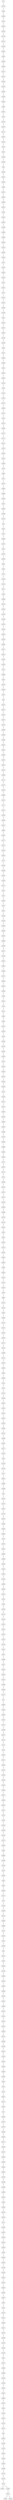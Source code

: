 graph GR{
id_0;
id_1;
id_2;
id_3;
id_4;
id_5;
id_6;
id_7;
id_8;
id_9;
id_10;
id_11;
id_12;
id_13;
id_14;
id_15;
id_16;
id_17;
id_18;
id_19;
id_20;
id_21;
id_22;
id_23;
id_24;
id_25;
id_26;
id_27;
id_28;
id_29;
id_30;
id_31;
id_32;
id_33;
id_34;
id_35;
id_36;
id_37;
id_38;
id_39;
id_40;
id_41;
id_42;
id_43;
id_44;
id_45;
id_46;
id_47;
id_48;
id_49;
id_50;
id_51;
id_52;
id_53;
id_54;
id_55;
id_56;
id_57;
id_58;
id_59;
id_60;
id_61;
id_62;
id_63;
id_64;
id_65;
id_66;
id_67;
id_68;
id_69;
id_70;
id_71;
id_72;
id_73;
id_74;
id_75;
id_76;
id_77;
id_78;
id_79;
id_80;
id_81;
id_82;
id_83;
id_84;
id_85;
id_86;
id_87;
id_88;
id_89;
id_90;
id_91;
id_92;
id_93;
id_94;
id_95;
id_96;
id_97;
id_98;
id_99;
id_100;
id_101;
id_102;
id_103;
id_104;
id_105;
id_106;
id_107;
id_108;
id_109;
id_110;
id_111;
id_112;
id_113;
id_114;
id_115;
id_116;
id_117;
id_118;
id_119;
id_120;
id_121;
id_122;
id_123;
id_124;
id_125;
id_126;
id_127;
id_128;
id_129;
id_130;
id_131;
id_132;
id_133;
id_134;
id_135;
id_136;
id_137;
id_138;
id_139;
id_140;
id_141;
id_142;
id_143;
id_144;
id_145;
id_146;
id_147;
id_148;
id_149;
id_150;
id_151;
id_152;
id_153;
id_154;
id_155;
id_156;
id_157;
id_158;
id_159;
id_160;
id_161;
id_162;
id_163;
id_164;
id_165;
id_166;
id_167;
id_168;
id_169;
id_170;
id_171;
id_172;
id_173;
id_174;
id_175;
id_176;
id_177;
id_178;
id_179;
id_180;
id_181;
id_182;
id_183;
id_184;
id_185;
id_186;
id_187;
id_188;
id_189;
id_190;
id_191;
id_192;
id_193;
id_194;
id_195;
id_196;
id_197;
id_198;
id_199;
id_200;
id_201;
id_202;
id_203;
id_204;
id_205;
id_206;
id_207;
id_208;
id_209;
id_210;
id_211;
id_212;
id_213;
id_214;
id_215;
id_216;
id_217;
id_218;
id_219;
id_220;
id_221;
id_222;
id_223;
id_224;
id_225;
id_226;
id_227;
id_228;
id_229;
id_230;
id_231;
id_232;
id_233;
id_234;
id_235;
id_236;
id_237;
id_238;
id_239;
id_240;
id_241;
id_242;
id_243;
id_244;
id_245;
id_246;
id_247;
id_248;
id_249;
id_250;
id_251;
id_252;
id_253;
id_254;
id_255;
id_256;
id_257;
id_258;
id_259;
id_260;
id_261;
id_262;
id_263;
id_264;
id_265;
id_266;
id_267;
id_268;
id_269;
id_270;
id_271;
id_272;
id_273;
id_274;
id_275;
id_276;
id_277;
id_278;
id_279;
id_280;
id_281;
id_282;
id_283;
id_284;
id_285;
id_286;
id_287;
id_288;
id_289;
id_290;
id_291;
id_292;
id_293;
id_294;
id_295;
id_296;
id_297;
id_298;
id_299;
id_300;
id_301;
id_302;
id_303;
id_304;
id_305;
id_306;
id_307;
id_308;
id_309;
id_310;
id_311;
id_312;
id_313;
id_314;
id_315;
id_316;
id_317;
id_318;
id_319;
id_320;
id_321;
id_322;
id_323;
id_324;
id_325;
id_326;
id_327;
id_328;
id_329;
id_330;
id_331;
id_332;
id_333;
id_334;
id_335;
id_336;
id_337;
id_338;
id_339;
id_340;
id_341;
id_342;
id_343;
id_344;
id_345;
id_346;
id_347;
id_348;
id_349;
id_350;
id_351;
id_352;
id_353;
id_354;
id_355;
id_356;
id_357;
id_358;
id_359;
id_360;
id_361;
id_362;
id_363;
id_364;
id_365;
id_366;
id_367;
id_368;
id_369;
id_370;
id_371;
id_372;
id_373;
id_374;
id_375;
id_376;
id_377;
id_378;
id_379;
id_380;
id_381;
id_382;
id_383;
id_384;
id_385;
id_386;
id_387;
id_388;
id_389;
id_390;
id_391;
id_392;
id_393;
id_394;
id_395;
id_396;
id_397;
id_398;
id_399;
id_400;
id_401;
id_402;
id_403;
id_404;
id_405;
id_406;
id_407;
id_408;
id_409;
id_410;
id_411;
id_412;
id_413;
id_414;
id_415;
id_416;
id_417;
id_418;
id_419;
id_420;
id_421;
id_422;
id_423;
id_424;
id_425;
id_426;
id_427;
id_428;
id_429;
id_430;
id_431;
id_432;
id_433;
id_434;
id_435;
id_436;
id_437;
id_438;
id_439;
id_440;
id_441;
id_442;
id_443;
id_444;
id_445;
id_446;
id_447;
id_448;
id_449;
id_450;
id_451;
id_452;
id_453;
id_454;
id_455;
id_456;
id_457;
id_458;
id_459;
id_460;
id_461;
id_462;
id_463;
id_464;
id_465;
id_466;
id_467;
id_468;
id_469;
id_470;
id_471;
id_472;
id_473;
id_474;
id_475;
id_476;
id_477;
id_478;
id_479;
id_480;
id_481;
id_482;
id_483;
id_484;
id_485;
id_486;
id_487;
id_488;
id_489;
id_490;
id_491;
id_492;
id_493;
id_494;
id_495;
id_496;
id_497;
id_498;
id_499;
id_1--id_253[label=1];
id_253--id_64[label=1];
id_64--id_483[label=1];
id_483--id_44[label=1];
id_44--id_240[label=1];
id_240--id_478[label=1];
id_478--id_218[label=1];
id_218--id_472[label=1];
id_472--id_426[label=1];
id_426--id_402[label=1];
id_402--id_84[label=1];
id_84--id_403[label=1];
id_403--id_304[label=1];
id_304--id_477[label=1];
id_477--id_321[label=1];
id_321--id_424[label=1];
id_424--id_470[label=1];
id_470--id_363[label=1];
id_363--id_200[label=1];
id_200--id_250[label=1];
id_250--id_66[label=1];
id_66--id_391[label=1];
id_391--id_42[label=1];
id_42--id_375[label=1];
id_375--id_232[label=1];
id_232--id_171[label=1];
id_171--id_497[label=1];
id_497--id_124[label=1];
id_124--id_38[label=1];
id_38--id_43[label=1];
id_43--id_183[label=1];
id_183--id_246[label=1];
id_246--id_9[label=1];
id_9--id_354[label=1];
id_354--id_327[label=1];
id_327--id_345[label=1];
id_345--id_98[label=1];
id_98--id_447[label=1];
id_447--id_487[label=1];
id_487--id_389[label=1];
id_389--id_422[label=1];
id_422--id_28[label=1];
id_28--id_181[label=1];
id_181--id_492[label=1];
id_492--id_196[label=1];
id_196--id_458[label=1];
id_458--id_206[label=1];
id_206--id_384[label=1];
id_384--id_324[label=1];
id_324--id_429[label=1];
id_429--id_343[label=1];
id_343--id_51[label=1];
id_51--id_267[label=1];
id_267--id_394[label=1];
id_394--id_319[label=1];
id_319--id_32[label=1];
id_32--id_322[label=1];
id_322--id_21[label=1];
id_21--id_412[label=1];
id_412--id_225[label=1];
id_225--id_330[label=1];
id_330--id_158[label=1];
id_158--id_22[label=1];
id_22--id_104[label=1];
id_104--id_257[label=1];
id_257--id_381[label=1];
id_381--id_140[label=1];
id_140--id_249[label=1];
id_249--id_94[label=1];
id_94--id_97[label=1];
id_97--id_465[label=1];
id_465--id_364[label=1];
id_364--id_93[label=1];
id_93--id_491[label=1];
id_491--id_423[label=1];
id_423--id_414[label=1];
id_414--id_14[label=1];
id_14--id_142[label=1];
id_142--id_353[label=1];
id_353--id_237[label=1];
id_237--id_459[label=1];
id_459--id_137[label=1];
id_137--id_30[label=1];
id_30--id_413[label=1];
id_413--id_285[label=1];
id_285--id_127[label=1];
id_127--id_172[label=1];
id_172--id_312[label=1];
id_312--id_279[label=1];
id_279--id_320[label=1];
id_320--id_332[label=1];
id_332--id_396[label=1];
id_396--id_10[label=1];
id_10--id_80[label=1];
id_80--id_41[label=1];
id_41--id_473[label=1];
id_473--id_463[label=1];
id_463--id_289[label=1];
id_289--id_455[label=1];
id_455--id_87[label=1];
id_87--id_282[label=1];
id_282--id_268[label=1];
id_268--id_216[label=1];
id_216--id_3[label=1];
id_3--id_63[label=1];
id_63--id_31[label=1];
id_31--id_390[label=1];
id_390--id_197[label=1];
id_197--id_91[label=1];
id_91--id_193[label=1];
id_193--id_360[label=1];
id_360--id_62[label=1];
id_62--id_56[label=1];
id_56--id_72[label=1];
id_72--id_103[label=1];
id_103--id_118[label=1];
id_118--id_37[label=1];
id_37--id_50[label=1];
id_50--id_468[label=1];
id_468--id_313[label=1];
id_313--id_335[label=1];
id_335--id_318[label=1];
id_318--id_146[label=1];
id_146--id_278[label=1];
id_278--id_229[label=1];
id_229--id_405[label=1];
id_405--id_190[label=1];
id_190--id_280[label=1];
id_280--id_377[label=1];
id_377--id_441[label=1];
id_441--id_287[label=1];
id_287--id_328[label=1];
id_328--id_23[label=1];
id_23--id_496[label=1];
id_496--id_83[label=1];
id_83--id_315[label=1];
id_315--id_493[label=1];
id_493--id_19[label=1];
id_19--id_6[label=1];
id_6--id_252[label=1];
id_252--id_427[label=1];
id_427--id_110[label=1];
id_110--id_337[label=1];
id_337--id_115[label=1];
id_115--id_486[label=1];
id_486--id_290[label=1];
id_290--id_385[label=1];
id_385--id_341[label=1];
id_341--id_241[label=1];
id_241--id_430[label=1];
id_430--id_307[label=1];
id_307--id_207[label=1];
id_207--id_123[label=1];
id_123--id_466[label=1];
id_466--id_177[label=1];
id_177--id_157[label=1];
id_157--id_235[label=1];
id_235--id_489[label=1];
id_489--id_112[label=1];
id_112--id_77[label=1];
id_77--id_111[label=1];
id_111--id_349[label=1];
id_349--id_264[label=1];
id_264--id_215[label=1];
id_215--id_88[label=1];
id_88--id_397[label=1];
id_397--id_277[label=1];
id_277--id_311[label=1];
id_311--id_195[label=1];
id_195--id_425[label=1];
id_425--id_27[label=1];
id_27--id_100[label=1];
id_100--id_398[label=1];
id_398--id_432[label=1];
id_432--id_236[label=1];
id_236--id_147[label=1];
id_147--id_61[label=1];
id_61--id_74[label=1];
id_74--id_443[label=1];
id_443--id_70[label=1];
id_70--id_81[label=1];
id_81--id_164[label=1];
id_164--id_148[label=1];
id_148--id_359[label=1];
id_359--id_209[label=1];
id_209--id_476[label=1];
id_476--id_286[label=1];
id_286--id_228[label=1];
id_228--id_151[label=1];
id_151--id_150[label=1];
id_150--id_201[label=1];
id_201--id_401[label=1];
id_401--id_266[label=1];
id_266--id_107[label=1];
id_107--id_439[label=1];
id_439--id_205[label=1];
id_205--id_386[label=1];
id_386--id_96[label=1];
id_96--id_167[label=1];
id_167--id_78[label=1];
id_78--id_12[label=1];
id_12--id_69[label=1];
id_69--id_58[label=1];
id_58--id_374[label=1];
id_374--id_329[label=1];
id_329--id_55[label=1];
id_55--id_106[label=1];
id_106--id_132[label=1];
id_132--id_295[label=1];
id_295--id_395[label=1];
id_395--id_16[label=1];
id_16--id_293[label=1];
id_293--id_445[label=1];
id_445--id_475[label=1];
id_475--id_204[label=1];
id_204--id_449[label=1];
id_449--id_13[label=1];
id_13--id_244[label=1];
id_244--id_271[label=1];
id_271--id_275[label=1];
id_275--id_303[label=1];
id_303--id_344[label=1];
id_344--id_356[label=1];
id_356--id_281[label=1];
id_281--id_348[label=1];
id_348--id_270[label=1];
id_270--id_336[label=1];
id_336--id_480[label=1];
id_480--id_382[label=1];
id_382--id_482[label=1];
id_482--id_71[label=1];
id_71--id_352[label=1];
id_352--id_371[label=1];
id_371--id_24[label=1];
id_24--id_239[label=1];
id_239--id_210[label=1];
id_210--id_101[label=1];
id_101--id_174[label=1];
id_174--id_156[label=1];
id_156--id_490[label=1];
id_490--id_488[label=1];
id_488--id_178[label=1];
id_178--id_214[label=1];
id_214--id_231[label=1];
id_231--id_45[label=1];
id_45--id_65[label=1];
id_65--id_265[label=1];
id_265--id_143[label=1];
id_143--id_435[label=1];
id_435--id_452[label=1];
id_452--id_464[label=1];
id_464--id_99[label=1];
id_99--id_393[label=1];
id_393--id_102[label=1];
id_102--id_152[label=1];
id_152--id_379[label=1];
id_379--id_48[label=1];
id_48--id_89[label=1];
id_89--id_155[label=1];
id_155--id_314[label=1];
id_314--id_60[label=1];
id_60--id_284[label=1];
id_284--id_114[label=1];
id_114--id_175[label=1];
id_175--id_120[label=1];
id_120--id_365[label=1];
id_365--id_121[label=1];
id_121--id_135[label=1];
id_135--id_409[label=1];
id_409--id_131[label=1];
id_131--id_416[label=1];
id_416--id_340[label=1];
id_340--id_86[label=1];
id_86--id_436[label=1];
id_436--id_26[label=1];
id_26--id_57[label=1];
id_57--id_122[label=1];
id_122--id_350[label=1];
id_350--id_302[label=1];
id_302--id_310[label=1];
id_310--id_192[label=1];
id_192--id_370[label=1];
id_370--id_420[label=1];
id_420--id_383[label=1];
id_383--id_153[label=1];
id_153--id_469[label=1];
id_469--id_292[label=1];
id_292--id_217[label=1];
id_217--id_130[label=1];
id_130--id_34[label=1];
id_34--id_129[label=1];
id_129--id_134[label=1];
id_134--id_17[label=1];
id_17--id_333[label=1];
id_333--id_380[label=1];
id_380--id_388[label=1];
id_388--id_4[label=1];
id_4--id_219[label=1];
id_219--id_273[label=1];
id_273--id_301[label=1];
id_301--id_176[label=1];
id_176--id_323[label=1];
id_323--id_260[label=1];
id_260--id_400[label=1];
id_400--id_494[label=1];
id_494--id_29[label=1];
id_29--id_376[label=1];
id_376--id_451[label=1];
id_451--id_406[label=1];
id_406--id_269[label=1];
id_269--id_259[label=1];
id_259--id_410[label=1];
id_410--id_461[label=1];
id_461--id_194[label=1];
id_194--id_368[label=1];
id_368--id_108[label=1];
id_108--id_421[label=1];
id_421--id_18[label=1];
id_18--id_49[label=1];
id_49--id_419[label=1];
id_419--id_173[label=1];
id_173--id_233[label=1];
id_233--id_351[label=1];
id_351--id_331[label=1];
id_331--id_276[label=1];
id_276--id_415[label=1];
id_415--id_144[label=1];
id_144--id_191[label=1];
id_191--id_53[label=1];
id_53--id_288[label=1];
id_288--id_67[label=1];
id_67--id_291[label=1];
id_291--id_462[label=1];
id_462--id_325[label=1];
id_325--id_366[label=1];
id_366--id_296[label=1];
id_296--id_117[label=1];
id_117--id_7[label=1];
id_7--id_460[label=1];
id_460--id_418[label=1];
id_418--id_306[label=1];
id_306--id_154[label=1];
id_154--id_211[label=1];
id_211--id_168[label=1];
id_168--id_247[label=1];
id_247--id_113[label=1];
id_113--id_73[label=1];
id_73--id_15[label=1];
id_15--id_387[label=1];
id_387--id_317[label=1];
id_317--id_189[label=1];
id_189--id_213[label=1];
id_213--id_138[label=1];
id_138--id_245[label=1];
id_245--id_145[label=1];
id_145--id_453[label=1];
id_453--id_417[label=1];
id_417--id_456[label=1];
id_456--id_467[label=1];
id_467--id_47[label=1];
id_47--id_79[label=1];
id_79--id_59[label=1];
id_59--id_255[label=1];
id_255--id_446[label=1];
id_446--id_479[label=1];
id_479--id_373[label=1];
id_373--id_166[label=1];
id_166--id_85[label=1];
id_85--id_499[label=1];
id_499--id_299[label=1];
id_299--id_159[label=1];
id_159--id_35[label=1];
id_35--id_358[label=1];
id_358--id_36[label=1];
id_36--id_95[label=1];
id_95--id_338[label=1];
id_338--id_212[label=1];
id_212--id_0[label=1];
id_0--id_433[label=1];
id_433--id_186[label=1];
id_186--id_119[label=1];
id_119--id_484[label=1];
id_484--id_399[label=1];
id_399--id_75[label=1];
id_75--id_139[label=1];
id_139--id_33[label=1];
id_33--id_369[label=1];
id_369--id_8[label=1];
id_8--id_251[label=1];
id_251--id_82[label=1];
id_82--id_185[label=1];
id_185--id_136[label=1];
id_136--id_208[label=1];
id_208--id_230[label=1];
id_230--id_283[label=1];
id_283--id_298[label=1];
id_298--id_316[label=1];
id_316--id_431[label=1];
id_431--id_440[label=1];
id_440--id_202[label=1];
id_202--id_116[label=1];
id_116--id_223[label=1];
id_223--id_242[label=1];
id_242--id_450[label=1];
id_450--id_141[label=1];
id_141--id_308[label=1];
id_308--id_160[label=1];
id_160--id_347[label=1];
id_347--id_220[label=1];
id_220--id_162[label=1];
id_162--id_339[label=1];
id_339--id_448[label=1];
id_448--id_454[label=1];
id_454--id_54[label=1];
id_54--id_20[label=1];
id_20--id_52[label=1];
id_52--id_407[label=1];
id_407--id_372[label=1];
id_372--id_261[label=1];
id_261--id_2[label=1];
id_2--id_238[label=1];
id_238--id_457[label=1];
id_457--id_133[label=1];
id_133--id_326[label=1];
id_326--id_334[label=1];
id_334--id_471[label=1];
id_471--id_149[label=1];
id_149--id_272[label=1];
id_272--id_438[label=1];
id_438--id_300[label=1];
id_300--id_481[label=1];
id_481--id_361[label=1];
id_361--id_378[label=1];
id_378--id_199[label=1];
id_199--id_346[label=1];
id_346--id_198[label=1];
id_198--id_254[label=1];
id_254--id_40[label=1];
id_40--id_256[label=1];
id_256--id_163[label=1];
id_163--id_180[label=1];
id_180--id_11[label=1];
id_11--id_263[label=1];
id_263--id_442[label=1];
id_442--id_258[label=1];
id_258--id_262[label=1];
id_262--id_309[label=1];
id_309--id_46[label=1];
id_46--id_485[label=1];
id_485--id_434[label=1];
id_434--id_224[label=1];
id_224--id_109[label=1];
id_109--id_187[label=1];
id_187--id_274[label=1];
id_274--id_305[label=1];
id_305--id_203[label=1];
id_203--id_297[label=1];
id_297--id_39[label=1];
id_39--id_92[label=1];
id_92--id_474[label=1];
id_474--id_161[label=1];
id_161--id_248[label=1];
id_248--id_411[label=1];
id_411--id_179[label=1];
id_179--id_169[label=1];
id_169--id_182[label=1];
id_182--id_355[label=1];
id_355--id_126[label=1];
id_126--id_25[label=1];
id_25--id_222[label=1];
id_222--id_188[label=1];
id_188--id_498[label=1];
id_498--id_128[label=1];
id_128--id_226[label=1];
id_226--id_342[label=1];
id_342--id_437[label=1];
id_437--id_428[label=1];
id_428--id_357[label=1];
id_357--id_90[label=1];
id_90--id_165[label=1];
id_165--id_243[label=1];
id_243--id_125[label=1];
id_125--id_221[label=1];
id_221--id_5[label=1];
id_5--id_362[label=1];
id_362--id_184[label=1];
id_184--id_105[label=1];
id_105--id_392[label=1];
id_392--id_444[label=1];
id_444--id_294[label=1];
id_294--id_408[label=1];
id_408--id_170[label=1];
id_170--id_234[label=1];
id_234--id_76[label=1];
id_76--id_404[label=1];
id_404--id_227[label=1];
id_227--id_68[label=1];
id_227--id_495[label=1];
id_76--id_367[label=1];
}